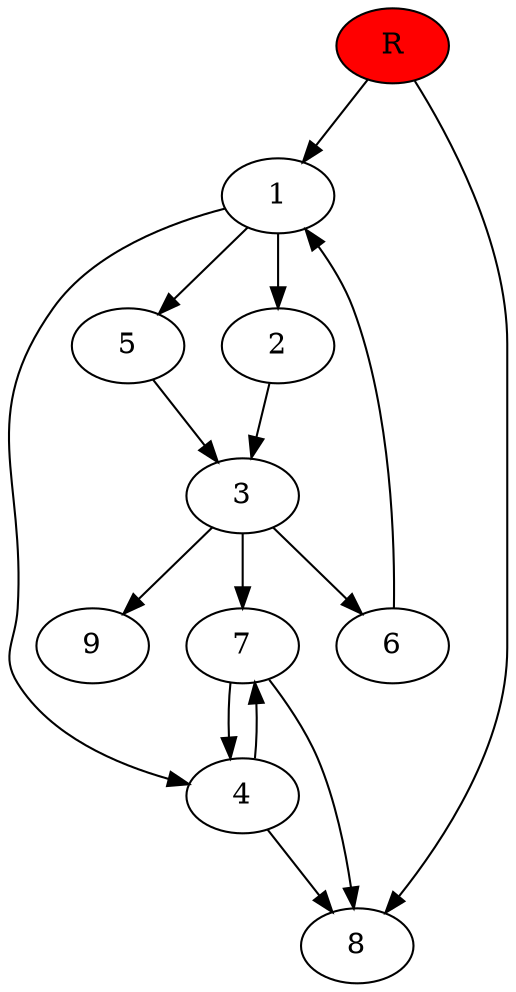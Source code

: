 digraph prb73923 {
	1
	2
	3
	4
	5
	6
	7
	8
	R [fillcolor="#ff0000" style=filled]
	1 -> 2
	1 -> 4
	1 -> 5
	2 -> 3
	3 -> 6
	3 -> 7
	3 -> 9
	4 -> 7
	4 -> 8
	5 -> 3
	6 -> 1
	7 -> 4
	7 -> 8
	R -> 1
	R -> 8
}
